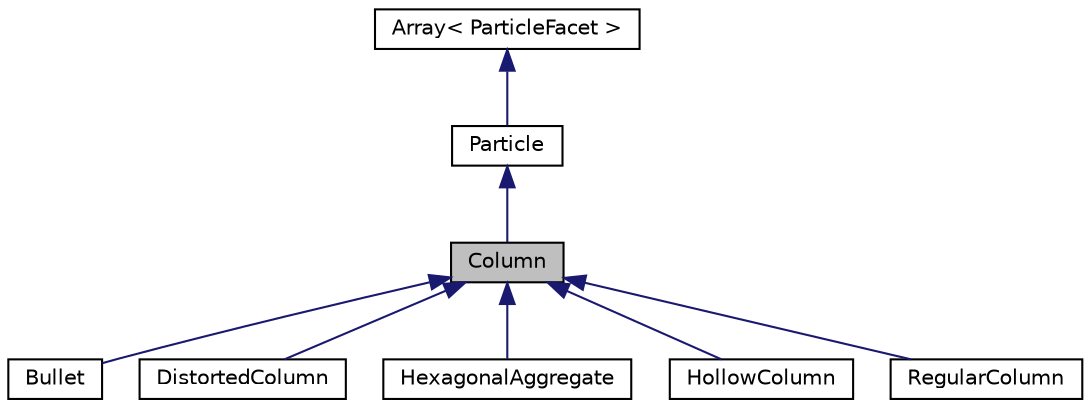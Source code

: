 digraph "Column"
{
  edge [fontname="Helvetica",fontsize="10",labelfontname="Helvetica",labelfontsize="10"];
  node [fontname="Helvetica",fontsize="10",shape=record];
  Node0 [label="Column",height=0.2,width=0.4,color="black", fillcolor="grey75", style="filled", fontcolor="black"];
  Node1 -> Node0 [dir="back",color="midnightblue",fontsize="10",style="solid",fontname="Helvetica"];
  Node1 [label="Particle",height=0.2,width=0.4,color="black", fillcolor="white", style="filled",URL="$class_particle.html",tooltip="The Particle class is the base class inherited by other concrete particle classes. Vertices are ordered by counterclock-wise direction if you see from outside. "];
  Node2 -> Node1 [dir="back",color="midnightblue",fontsize="10",style="solid",fontname="Helvetica"];
  Node2 [label="Array\< ParticleFacet \>",height=0.2,width=0.4,color="black", fillcolor="white", style="filled",URL="$class_array.html"];
  Node0 -> Node3 [dir="back",color="midnightblue",fontsize="10",style="solid",fontname="Helvetica"];
  Node3 [label="Bullet",height=0.2,width=0.4,color="black", fillcolor="white", style="filled",URL="$class_bullet.html"];
  Node0 -> Node4 [dir="back",color="midnightblue",fontsize="10",style="solid",fontname="Helvetica"];
  Node4 [label="DistortedColumn",height=0.2,width=0.4,color="black", fillcolor="white", style="filled",URL="$class_distorted_column.html",tooltip="The Hexagon class The prism particle with 6 number of side facets. "];
  Node0 -> Node5 [dir="back",color="midnightblue",fontsize="10",style="solid",fontname="Helvetica"];
  Node5 [label="HexagonalAggregate",height=0.2,width=0.4,color="black", fillcolor="white", style="filled",URL="$class_hexagonal_aggregate.html"];
  Node0 -> Node6 [dir="back",color="midnightblue",fontsize="10",style="solid",fontname="Helvetica"];
  Node6 [label="HollowColumn",height=0.2,width=0.4,color="black", fillcolor="white", style="filled",URL="$class_hollow_column.html",tooltip="The ConcaveHexagonal class The prism particle with 6 number of side facets and 2 cavities on the base..."];
  Node0 -> Node7 [dir="back",color="midnightblue",fontsize="10",style="solid",fontname="Helvetica"];
  Node7 [label="RegularColumn",height=0.2,width=0.4,color="black", fillcolor="white", style="filled",URL="$class_regular_column.html"];
}
